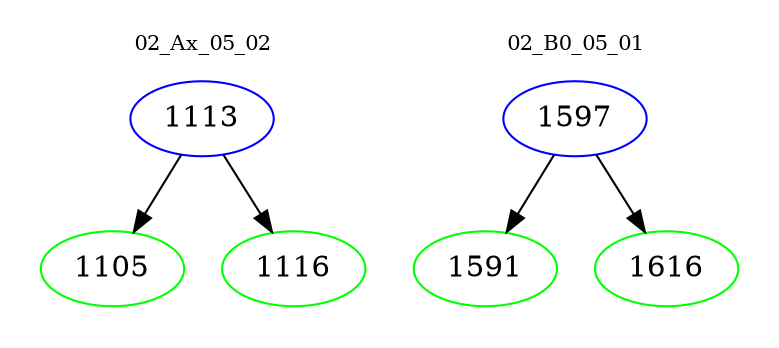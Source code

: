 digraph{
subgraph cluster_0 {
color = white
label = "02_Ax_05_02";
fontsize=10;
T0_1113 [label="1113", color="blue"]
T0_1113 -> T0_1105 [color="black"]
T0_1105 [label="1105", color="green"]
T0_1113 -> T0_1116 [color="black"]
T0_1116 [label="1116", color="green"]
}
subgraph cluster_1 {
color = white
label = "02_B0_05_01";
fontsize=10;
T1_1597 [label="1597", color="blue"]
T1_1597 -> T1_1591 [color="black"]
T1_1591 [label="1591", color="green"]
T1_1597 -> T1_1616 [color="black"]
T1_1616 [label="1616", color="green"]
}
}
